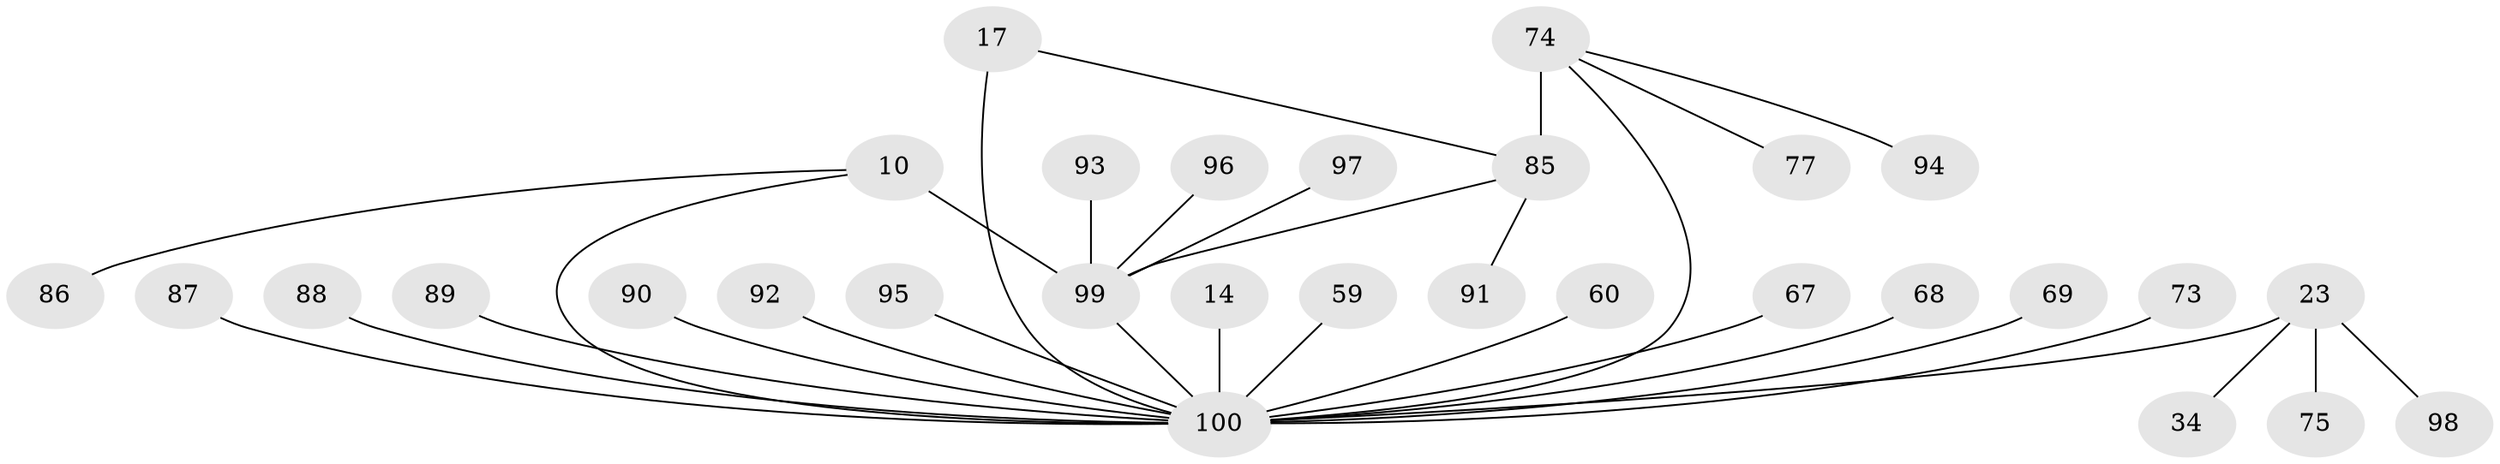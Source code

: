 // original degree distribution, {9: 0.03, 7: 0.07, 6: 0.04, 11: 0.03, 5: 0.03, 10: 0.02, 4: 0.03, 8: 0.01, 2: 0.14, 1: 0.58, 3: 0.02}
// Generated by graph-tools (version 1.1) at 2025/58/03/04/25 21:58:12]
// undirected, 30 vertices, 32 edges
graph export_dot {
graph [start="1"]
  node [color=gray90,style=filled];
  10 [super="+7"];
  14 [super="+13"];
  17 [super="+16"];
  23 [super="+21"];
  34;
  59;
  60;
  67;
  68;
  69;
  73;
  74 [super="+66"];
  75;
  77;
  85 [super="+29+5+56"];
  86;
  87;
  88;
  89;
  90;
  91;
  92;
  93;
  94 [super="+50"];
  95;
  96 [super="+47+62"];
  97;
  98;
  99 [super="+80+9+31+36+41+44+64+48+53+65+70+79+84"];
  100 [super="+57+71+72+81+83+78+28+49+51+58"];
  10 -- 86;
  10 -- 99 [weight=6];
  10 -- 100;
  14 -- 100 [weight=6];
  17 -- 100 [weight=8];
  17 -- 85;
  23 -- 75;
  23 -- 34;
  23 -- 98;
  23 -- 100 [weight=8];
  59 -- 100;
  60 -- 100;
  67 -- 100;
  68 -- 100;
  69 -- 100;
  73 -- 100;
  74 -- 100 [weight=2];
  74 -- 85 [weight=6];
  74 -- 77;
  74 -- 94;
  85 -- 99 [weight=2];
  85 -- 91;
  87 -- 100;
  88 -- 100;
  89 -- 100;
  90 -- 100;
  92 -- 100;
  93 -- 99;
  95 -- 100;
  96 -- 99;
  97 -- 99;
  99 -- 100 [weight=3];
}
